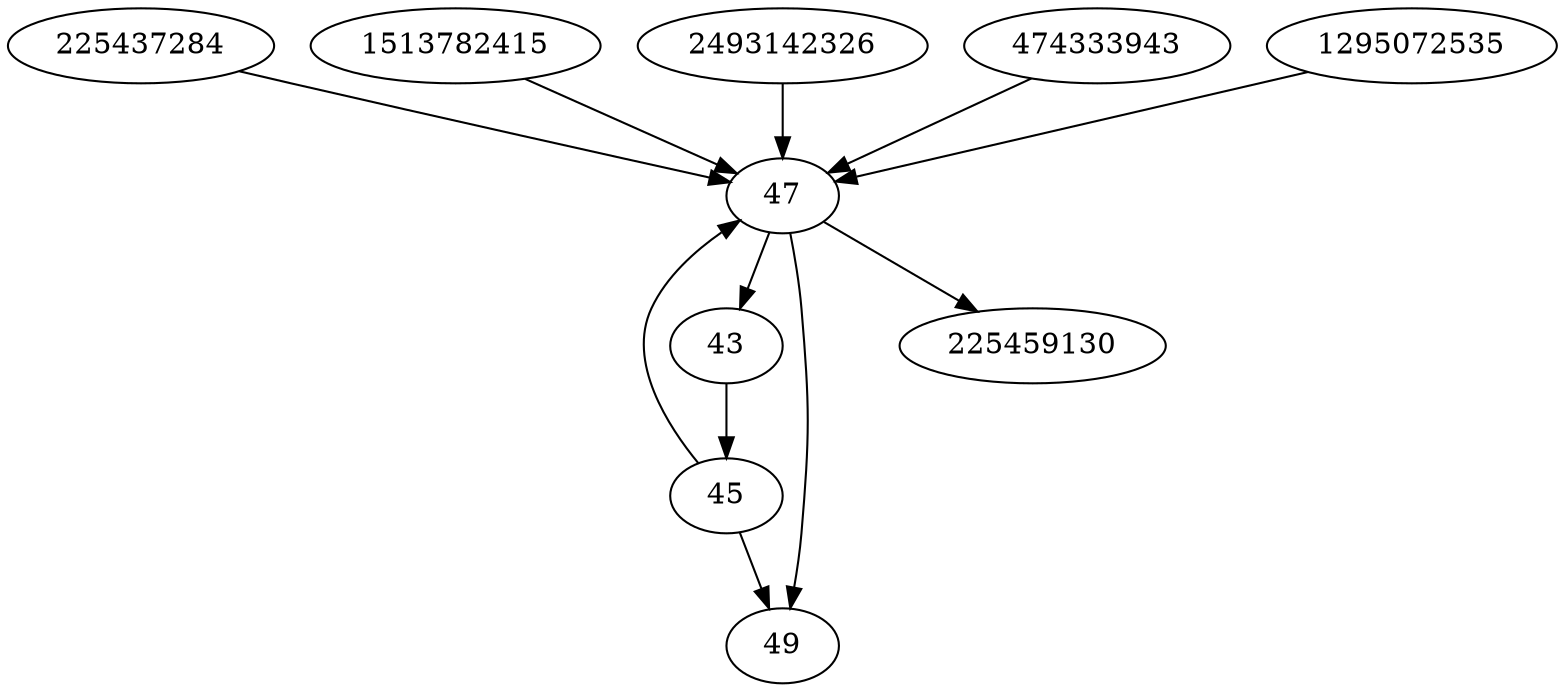 strict digraph  {
225437284;
43;
45;
1513782415;
47;
49;
2493142326;
474333943;
225459130;
1295072535;
225437284 -> 47;
43 -> 45;
45 -> 49;
45 -> 47;
1513782415 -> 47;
47 -> 49;
47 -> 225459130;
47 -> 43;
2493142326 -> 47;
474333943 -> 47;
1295072535 -> 47;
}
